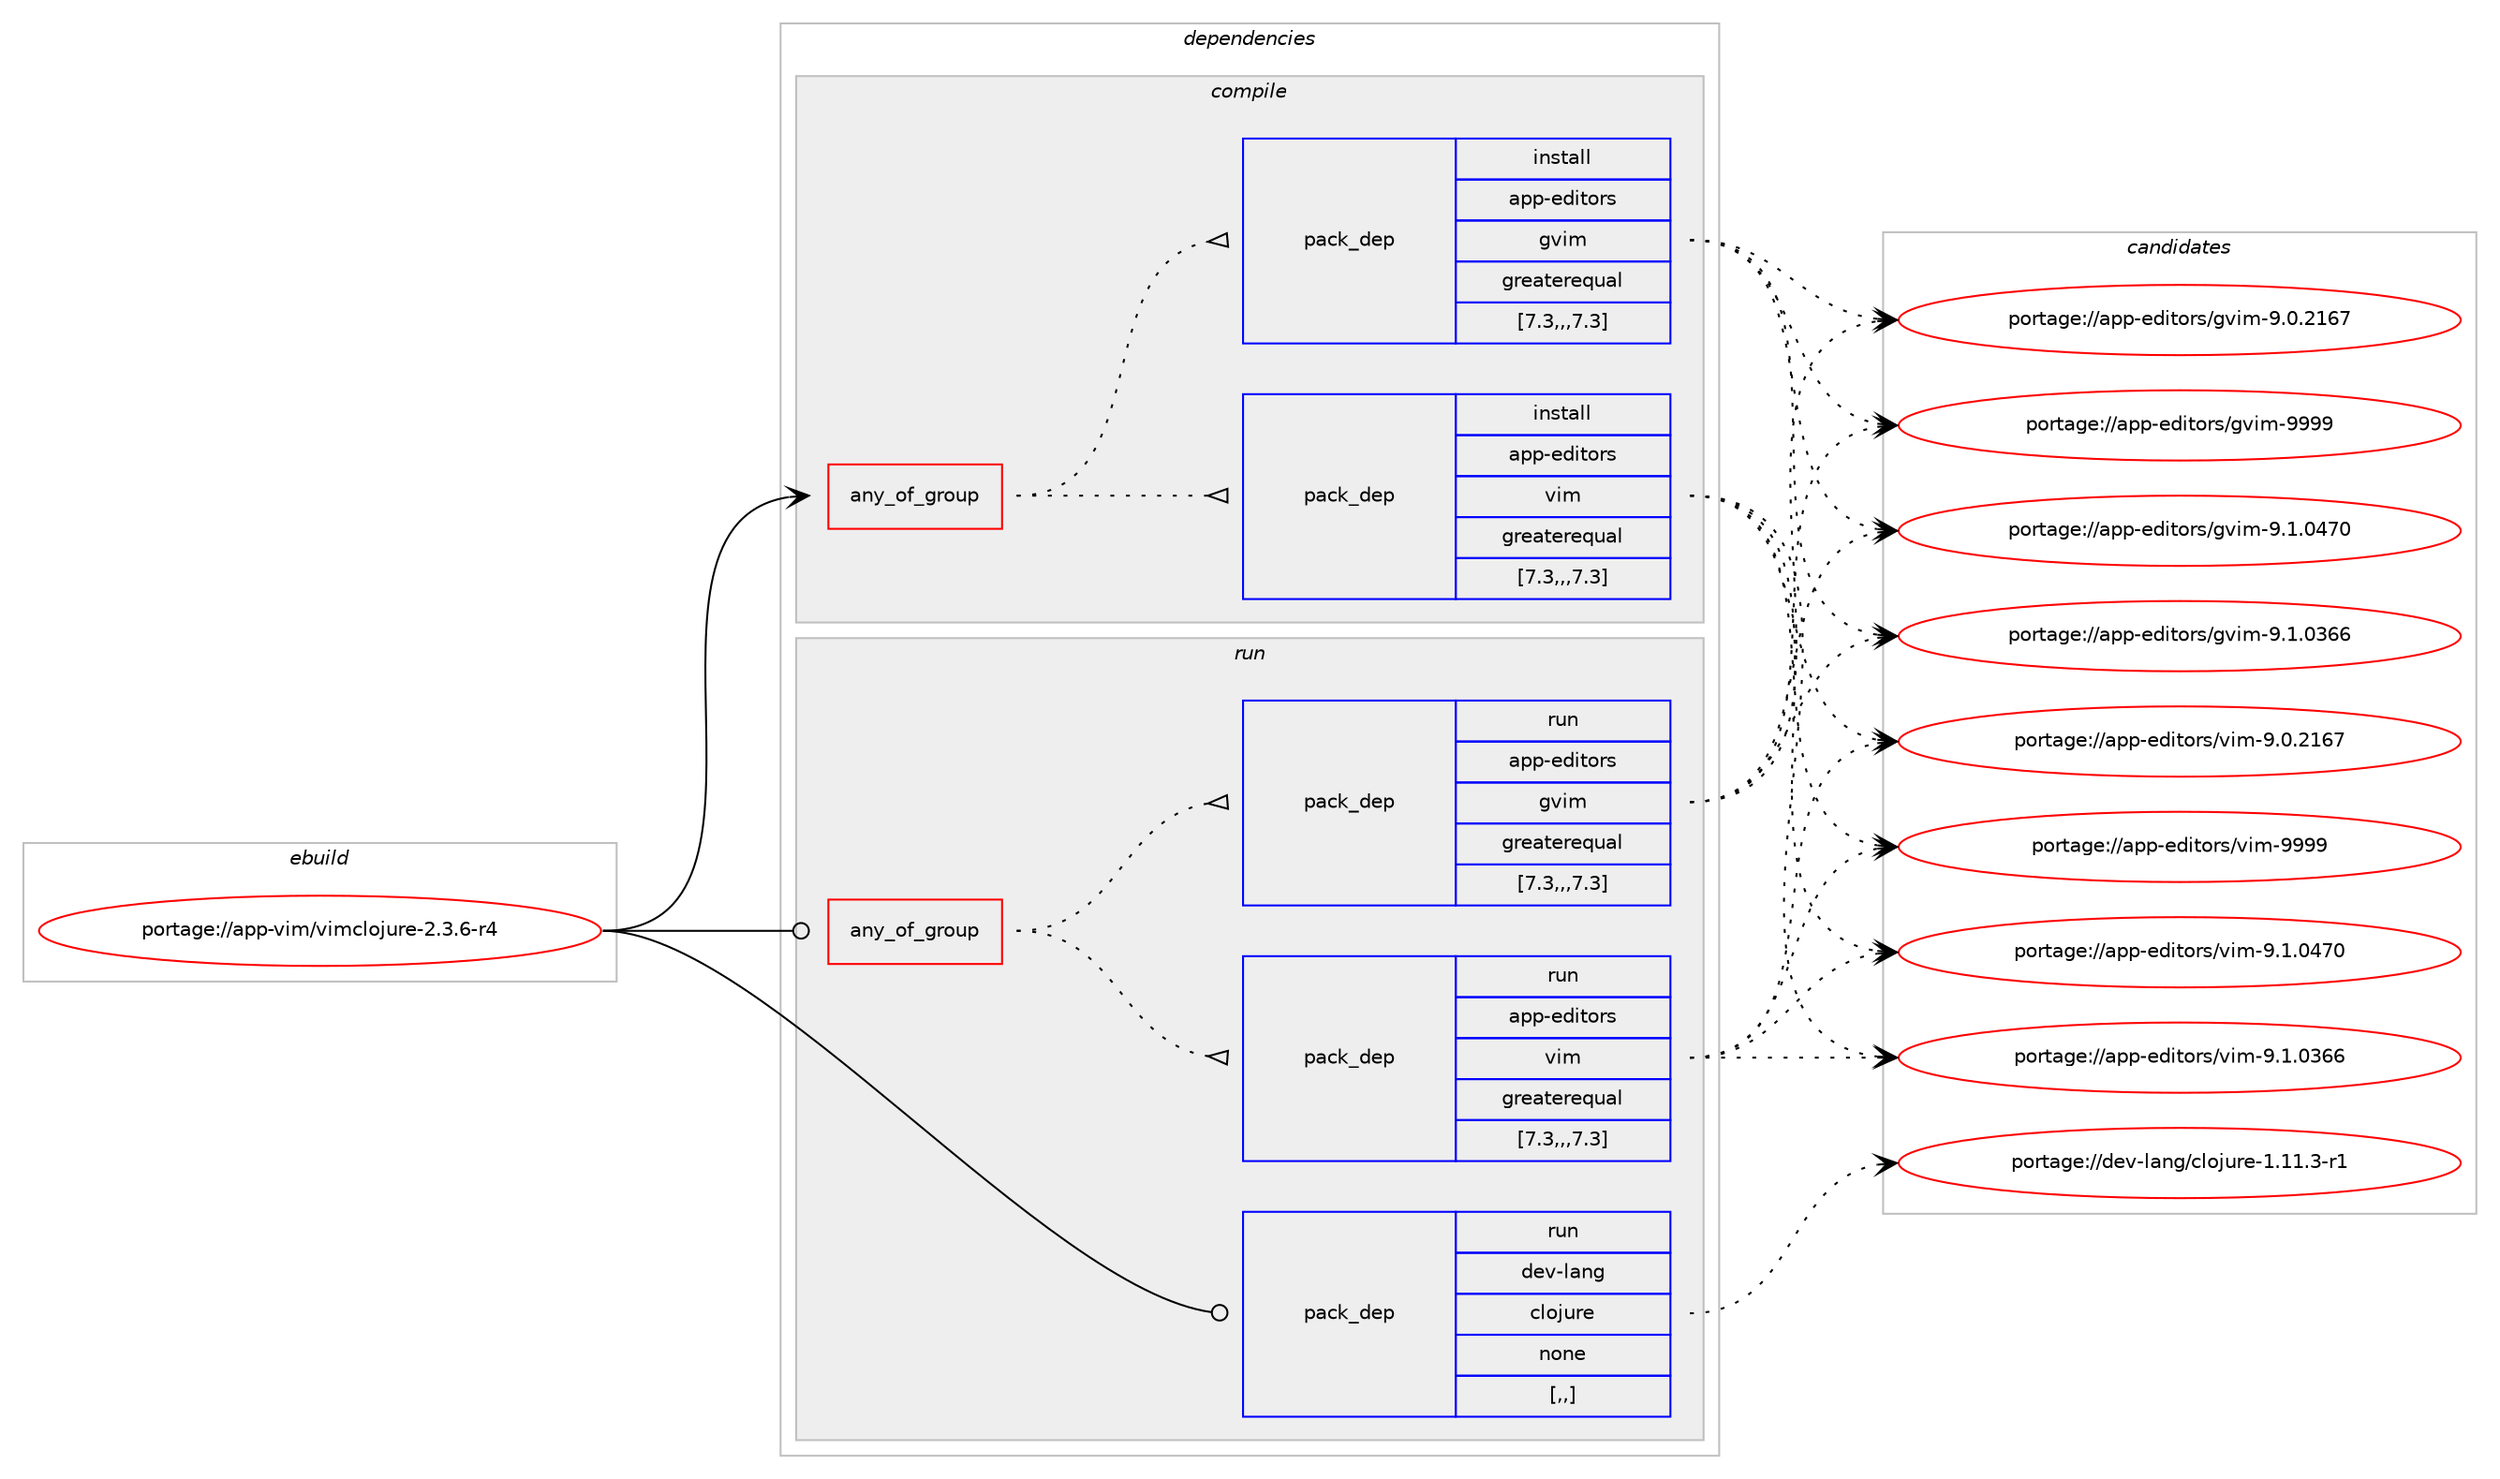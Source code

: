 digraph prolog {

# *************
# Graph options
# *************

newrank=true;
concentrate=true;
compound=true;
graph [rankdir=LR,fontname=Helvetica,fontsize=10,ranksep=1.5];#, ranksep=2.5, nodesep=0.2];
edge  [arrowhead=vee];
node  [fontname=Helvetica,fontsize=10];

# **********
# The ebuild
# **********

subgraph cluster_leftcol {
color=gray;
label=<<i>ebuild</i>>;
id [label="portage://app-vim/vimclojure-2.3.6-r4", color=red, width=4, href="../app-vim/vimclojure-2.3.6-r4.svg"];
}

# ****************
# The dependencies
# ****************

subgraph cluster_midcol {
color=gray;
label=<<i>dependencies</i>>;
subgraph cluster_compile {
fillcolor="#eeeeee";
style=filled;
label=<<i>compile</i>>;
subgraph any828 {
dependency62534 [label=<<TABLE BORDER="0" CELLBORDER="1" CELLSPACING="0" CELLPADDING="4"><TR><TD CELLPADDING="10">any_of_group</TD></TR></TABLE>>, shape=none, color=red];subgraph pack45142 {
dependency62535 [label=<<TABLE BORDER="0" CELLBORDER="1" CELLSPACING="0" CELLPADDING="4" WIDTH="220"><TR><TD ROWSPAN="6" CELLPADDING="30">pack_dep</TD></TR><TR><TD WIDTH="110">install</TD></TR><TR><TD>app-editors</TD></TR><TR><TD>vim</TD></TR><TR><TD>greaterequal</TD></TR><TR><TD>[7.3,,,7.3]</TD></TR></TABLE>>, shape=none, color=blue];
}
dependency62534:e -> dependency62535:w [weight=20,style="dotted",arrowhead="oinv"];
subgraph pack45143 {
dependency62536 [label=<<TABLE BORDER="0" CELLBORDER="1" CELLSPACING="0" CELLPADDING="4" WIDTH="220"><TR><TD ROWSPAN="6" CELLPADDING="30">pack_dep</TD></TR><TR><TD WIDTH="110">install</TD></TR><TR><TD>app-editors</TD></TR><TR><TD>gvim</TD></TR><TR><TD>greaterequal</TD></TR><TR><TD>[7.3,,,7.3]</TD></TR></TABLE>>, shape=none, color=blue];
}
dependency62534:e -> dependency62536:w [weight=20,style="dotted",arrowhead="oinv"];
}
id:e -> dependency62534:w [weight=20,style="solid",arrowhead="vee"];
}
subgraph cluster_compileandrun {
fillcolor="#eeeeee";
style=filled;
label=<<i>compile and run</i>>;
}
subgraph cluster_run {
fillcolor="#eeeeee";
style=filled;
label=<<i>run</i>>;
subgraph any829 {
dependency62537 [label=<<TABLE BORDER="0" CELLBORDER="1" CELLSPACING="0" CELLPADDING="4"><TR><TD CELLPADDING="10">any_of_group</TD></TR></TABLE>>, shape=none, color=red];subgraph pack45144 {
dependency62538 [label=<<TABLE BORDER="0" CELLBORDER="1" CELLSPACING="0" CELLPADDING="4" WIDTH="220"><TR><TD ROWSPAN="6" CELLPADDING="30">pack_dep</TD></TR><TR><TD WIDTH="110">run</TD></TR><TR><TD>app-editors</TD></TR><TR><TD>vim</TD></TR><TR><TD>greaterequal</TD></TR><TR><TD>[7.3,,,7.3]</TD></TR></TABLE>>, shape=none, color=blue];
}
dependency62537:e -> dependency62538:w [weight=20,style="dotted",arrowhead="oinv"];
subgraph pack45145 {
dependency62539 [label=<<TABLE BORDER="0" CELLBORDER="1" CELLSPACING="0" CELLPADDING="4" WIDTH="220"><TR><TD ROWSPAN="6" CELLPADDING="30">pack_dep</TD></TR><TR><TD WIDTH="110">run</TD></TR><TR><TD>app-editors</TD></TR><TR><TD>gvim</TD></TR><TR><TD>greaterequal</TD></TR><TR><TD>[7.3,,,7.3]</TD></TR></TABLE>>, shape=none, color=blue];
}
dependency62537:e -> dependency62539:w [weight=20,style="dotted",arrowhead="oinv"];
}
id:e -> dependency62537:w [weight=20,style="solid",arrowhead="odot"];
subgraph pack45146 {
dependency62540 [label=<<TABLE BORDER="0" CELLBORDER="1" CELLSPACING="0" CELLPADDING="4" WIDTH="220"><TR><TD ROWSPAN="6" CELLPADDING="30">pack_dep</TD></TR><TR><TD WIDTH="110">run</TD></TR><TR><TD>dev-lang</TD></TR><TR><TD>clojure</TD></TR><TR><TD>none</TD></TR><TR><TD>[,,]</TD></TR></TABLE>>, shape=none, color=blue];
}
id:e -> dependency62540:w [weight=20,style="solid",arrowhead="odot"];
}
}

# **************
# The candidates
# **************

subgraph cluster_choices {
rank=same;
color=gray;
label=<<i>candidates</i>>;

subgraph choice45142 {
color=black;
nodesep=1;
choice9711211245101100105116111114115471181051094557575757 [label="portage://app-editors/vim-9999", color=red, width=4,href="../app-editors/vim-9999.svg"];
choice971121124510110010511611111411547118105109455746494648525548 [label="portage://app-editors/vim-9.1.0470", color=red, width=4,href="../app-editors/vim-9.1.0470.svg"];
choice971121124510110010511611111411547118105109455746494648515454 [label="portage://app-editors/vim-9.1.0366", color=red, width=4,href="../app-editors/vim-9.1.0366.svg"];
choice971121124510110010511611111411547118105109455746484650495455 [label="portage://app-editors/vim-9.0.2167", color=red, width=4,href="../app-editors/vim-9.0.2167.svg"];
dependency62535:e -> choice9711211245101100105116111114115471181051094557575757:w [style=dotted,weight="100"];
dependency62535:e -> choice971121124510110010511611111411547118105109455746494648525548:w [style=dotted,weight="100"];
dependency62535:e -> choice971121124510110010511611111411547118105109455746494648515454:w [style=dotted,weight="100"];
dependency62535:e -> choice971121124510110010511611111411547118105109455746484650495455:w [style=dotted,weight="100"];
}
subgraph choice45143 {
color=black;
nodesep=1;
choice9711211245101100105116111114115471031181051094557575757 [label="portage://app-editors/gvim-9999", color=red, width=4,href="../app-editors/gvim-9999.svg"];
choice971121124510110010511611111411547103118105109455746494648525548 [label="portage://app-editors/gvim-9.1.0470", color=red, width=4,href="../app-editors/gvim-9.1.0470.svg"];
choice971121124510110010511611111411547103118105109455746494648515454 [label="portage://app-editors/gvim-9.1.0366", color=red, width=4,href="../app-editors/gvim-9.1.0366.svg"];
choice971121124510110010511611111411547103118105109455746484650495455 [label="portage://app-editors/gvim-9.0.2167", color=red, width=4,href="../app-editors/gvim-9.0.2167.svg"];
dependency62536:e -> choice9711211245101100105116111114115471031181051094557575757:w [style=dotted,weight="100"];
dependency62536:e -> choice971121124510110010511611111411547103118105109455746494648525548:w [style=dotted,weight="100"];
dependency62536:e -> choice971121124510110010511611111411547103118105109455746494648515454:w [style=dotted,weight="100"];
dependency62536:e -> choice971121124510110010511611111411547103118105109455746484650495455:w [style=dotted,weight="100"];
}
subgraph choice45144 {
color=black;
nodesep=1;
choice9711211245101100105116111114115471181051094557575757 [label="portage://app-editors/vim-9999", color=red, width=4,href="../app-editors/vim-9999.svg"];
choice971121124510110010511611111411547118105109455746494648525548 [label="portage://app-editors/vim-9.1.0470", color=red, width=4,href="../app-editors/vim-9.1.0470.svg"];
choice971121124510110010511611111411547118105109455746494648515454 [label="portage://app-editors/vim-9.1.0366", color=red, width=4,href="../app-editors/vim-9.1.0366.svg"];
choice971121124510110010511611111411547118105109455746484650495455 [label="portage://app-editors/vim-9.0.2167", color=red, width=4,href="../app-editors/vim-9.0.2167.svg"];
dependency62538:e -> choice9711211245101100105116111114115471181051094557575757:w [style=dotted,weight="100"];
dependency62538:e -> choice971121124510110010511611111411547118105109455746494648525548:w [style=dotted,weight="100"];
dependency62538:e -> choice971121124510110010511611111411547118105109455746494648515454:w [style=dotted,weight="100"];
dependency62538:e -> choice971121124510110010511611111411547118105109455746484650495455:w [style=dotted,weight="100"];
}
subgraph choice45145 {
color=black;
nodesep=1;
choice9711211245101100105116111114115471031181051094557575757 [label="portage://app-editors/gvim-9999", color=red, width=4,href="../app-editors/gvim-9999.svg"];
choice971121124510110010511611111411547103118105109455746494648525548 [label="portage://app-editors/gvim-9.1.0470", color=red, width=4,href="../app-editors/gvim-9.1.0470.svg"];
choice971121124510110010511611111411547103118105109455746494648515454 [label="portage://app-editors/gvim-9.1.0366", color=red, width=4,href="../app-editors/gvim-9.1.0366.svg"];
choice971121124510110010511611111411547103118105109455746484650495455 [label="portage://app-editors/gvim-9.0.2167", color=red, width=4,href="../app-editors/gvim-9.0.2167.svg"];
dependency62539:e -> choice9711211245101100105116111114115471031181051094557575757:w [style=dotted,weight="100"];
dependency62539:e -> choice971121124510110010511611111411547103118105109455746494648525548:w [style=dotted,weight="100"];
dependency62539:e -> choice971121124510110010511611111411547103118105109455746494648515454:w [style=dotted,weight="100"];
dependency62539:e -> choice971121124510110010511611111411547103118105109455746484650495455:w [style=dotted,weight="100"];
}
subgraph choice45146 {
color=black;
nodesep=1;
choice10010111845108971101034799108111106117114101454946494946514511449 [label="portage://dev-lang/clojure-1.11.3-r1", color=red, width=4,href="../dev-lang/clojure-1.11.3-r1.svg"];
dependency62540:e -> choice10010111845108971101034799108111106117114101454946494946514511449:w [style=dotted,weight="100"];
}
}

}
